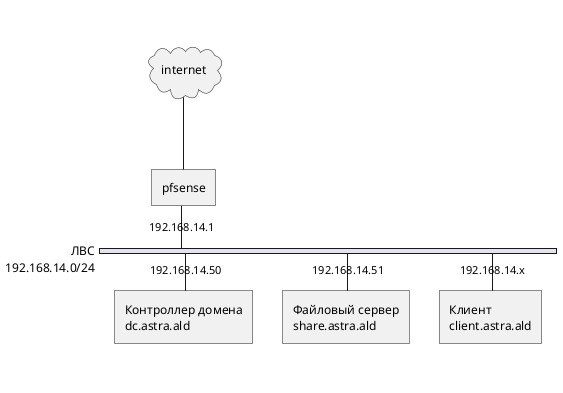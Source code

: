 @startuml
nwdiag {
    internet [shape = cloud]
    internet -- pfsense
    network ЛВС {
        pfsense [address = "192.168.14.1"]
        address = "192.168.14.0/24"

        dc [address = "192.168.14.50", description="Контроллер домена\ndc.astra.ald"]
        server [address = "192.168.14.51", description="Файловый сервер\nshare.astra.ald"]
        client [address = "192.168.14.x", description="Клиент\nclient.astra.ald"]
    }
}
@enduml